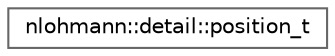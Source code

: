 digraph "Graphical Class Hierarchy"
{
 // LATEX_PDF_SIZE
  bgcolor="transparent";
  edge [fontname=Helvetica,fontsize=10,labelfontname=Helvetica,labelfontsize=10];
  node [fontname=Helvetica,fontsize=10,shape=box,height=0.2,width=0.4];
  rankdir="LR";
  Node0 [id="Node000000",label="nlohmann::detail::position_t",height=0.2,width=0.4,color="grey40", fillcolor="white", style="filled",URL="$structnlohmann_1_1detail_1_1position__t.html",tooltip="struct to capture the start position of the current token"];
}
